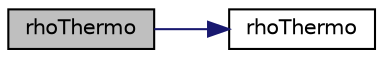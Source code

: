 digraph "rhoThermo"
{
  bgcolor="transparent";
  edge [fontname="Helvetica",fontsize="10",labelfontname="Helvetica",labelfontsize="10"];
  node [fontname="Helvetica",fontsize="10",shape=record];
  rankdir="LR";
  Node3 [label="rhoThermo",height=0.2,width=0.4,color="black", fillcolor="grey75", style="filled", fontcolor="black"];
  Node3 -> Node4 [color="midnightblue",fontsize="10",style="solid",fontname="Helvetica"];
  Node4 [label="rhoThermo",height=0.2,width=0.4,color="black",URL="$a31045.html#a3152ab8e2b2ebc94091f7581d7d32492",tooltip="Construct as copy (not implemented) "];
}
